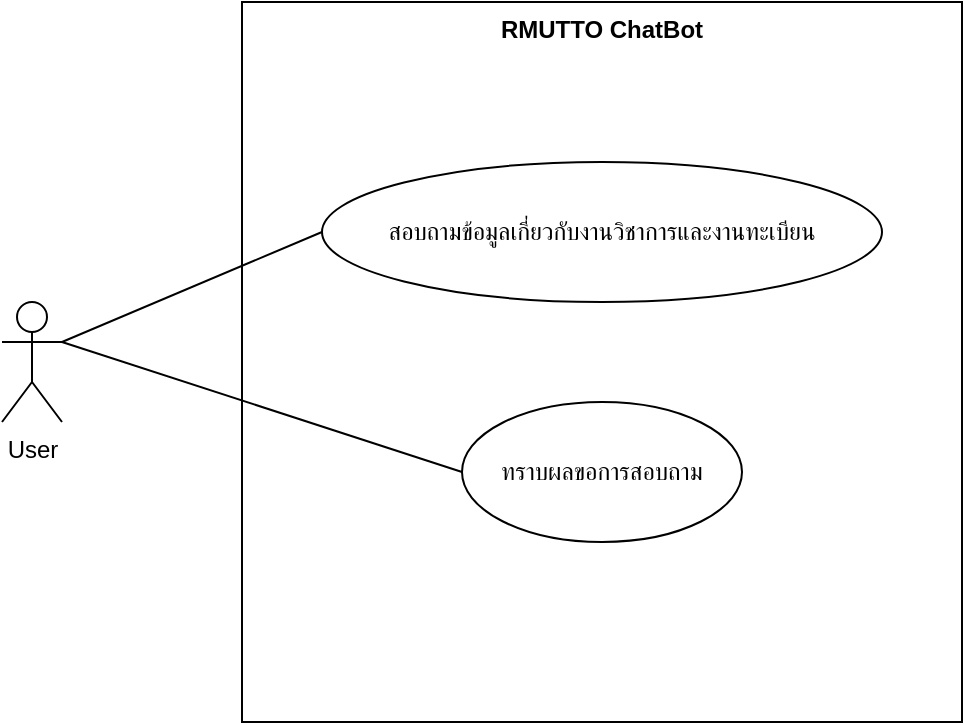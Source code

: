 <mxfile version="14.3.0" type="device" pages="3"><diagram id="DqHVZfxWx4HYeNCf5-bE" name="Page-1"><mxGraphModel dx="946" dy="537" grid="1" gridSize="10" guides="1" tooltips="1" connect="1" arrows="1" fold="1" page="1" pageScale="1" pageWidth="827" pageHeight="1169" math="0" shadow="0"><root><mxCell id="0"/><mxCell id="1" parent="0"/><mxCell id="2y88R8PZBNpQ7_4atmE4-3" value="RMUTTO ChatBot" style="shape=rect;html=1;verticalAlign=top;fontStyle=1;whiteSpace=wrap;align=center;" parent="1" vertex="1"><mxGeometry x="320" y="120" width="360" height="360" as="geometry"/></mxCell><mxCell id="2y88R8PZBNpQ7_4atmE4-4" value="สอบถามข้อมูลเกี่ยวกับงานวิชาการและงานทะเบียน" style="ellipse;whiteSpace=wrap;html=1;" parent="1" vertex="1"><mxGeometry x="360" y="200" width="280" height="70" as="geometry"/></mxCell><mxCell id="2y88R8PZBNpQ7_4atmE4-5" value="User" style="shape=umlActor;verticalLabelPosition=bottom;verticalAlign=top;html=1;outlineConnect=0;" parent="1" vertex="1"><mxGeometry x="200" y="270" width="30" height="60" as="geometry"/></mxCell><mxCell id="2y88R8PZBNpQ7_4atmE4-6" value="ทราบผลขอการสอบถาม" style="ellipse;whiteSpace=wrap;html=1;" parent="1" vertex="1"><mxGeometry x="430" y="320" width="140" height="70" as="geometry"/></mxCell><mxCell id="2y88R8PZBNpQ7_4atmE4-8" value="" style="edgeStyle=none;html=1;endArrow=none;verticalAlign=bottom;exitX=1;exitY=0.333;exitDx=0;exitDy=0;exitPerimeter=0;entryX=0;entryY=0.5;entryDx=0;entryDy=0;" parent="1" source="2y88R8PZBNpQ7_4atmE4-5" target="2y88R8PZBNpQ7_4atmE4-4" edge="1"><mxGeometry width="160" relative="1" as="geometry"><mxPoint x="253" y="260" as="sourcePoint"/><mxPoint x="413" y="260" as="targetPoint"/></mxGeometry></mxCell><mxCell id="2y88R8PZBNpQ7_4atmE4-9" value="" style="edgeStyle=none;html=1;endArrow=none;verticalAlign=bottom;entryX=0;entryY=0.5;entryDx=0;entryDy=0;exitX=1;exitY=0.333;exitDx=0;exitDy=0;exitPerimeter=0;" parent="1" source="2y88R8PZBNpQ7_4atmE4-5" target="2y88R8PZBNpQ7_4atmE4-6" edge="1"><mxGeometry width="160" relative="1" as="geometry"><mxPoint x="250" y="375" as="sourcePoint"/><mxPoint x="380.0" y="300" as="targetPoint"/></mxGeometry></mxCell></root></mxGraphModel></diagram><diagram id="d4GaN6RmOR-crb81qIOh" name="Page-2"><mxGraphModel dx="946" dy="537" grid="1" gridSize="10" guides="1" tooltips="1" connect="1" arrows="1" fold="1" page="1" pageScale="1" pageWidth="827" pageHeight="1169" math="0" shadow="0"><root><mxCell id="XVyI_3vHU8G1hppkBEDr-0"/><mxCell id="XVyI_3vHU8G1hppkBEDr-1" parent="XVyI_3vHU8G1hppkBEDr-0"/><mxCell id="EIH2WhzaunS9ERR1agGq-1" value="RMUTTO ChatBot" style="shape=rect;html=1;verticalAlign=top;fontStyle=1;whiteSpace=wrap;align=center;" parent="XVyI_3vHU8G1hppkBEDr-1" vertex="1"><mxGeometry x="320" y="120" width="360" height="580" as="geometry"/></mxCell><mxCell id="EIH2WhzaunS9ERR1agGq-2" value="เข้าสู่ระบบ" style="ellipse;whiteSpace=wrap;html=1;" parent="XVyI_3vHU8G1hppkBEDr-1" vertex="1"><mxGeometry x="430" y="200" width="140" height="70" as="geometry"/></mxCell><mxCell id="EIH2WhzaunS9ERR1agGq-3" value="Admin" style="shape=umlActor;verticalLabelPosition=bottom;verticalAlign=top;html=1;outlineConnect=0;" parent="XVyI_3vHU8G1hppkBEDr-1" vertex="1"><mxGeometry x="230" y="380" width="30" height="60" as="geometry"/></mxCell><mxCell id="EIH2WhzaunS9ERR1agGq-4" value="ดูข้อมูลทั้งหมดของแชตบอท" style="ellipse;whiteSpace=wrap;html=1;" parent="XVyI_3vHU8G1hppkBEDr-1" vertex="1"><mxGeometry x="410" y="289" width="180" height="70" as="geometry"/></mxCell><mxCell id="EIH2WhzaunS9ERR1agGq-7" value="แก้ไขข้อมูลของแชตบอท" style="ellipse;whiteSpace=wrap;html=1;" parent="XVyI_3vHU8G1hppkBEDr-1" vertex="1"><mxGeometry x="415" y="470" width="170" height="70" as="geometry"/></mxCell><mxCell id="EIH2WhzaunS9ERR1agGq-8" value="เพิ่มข้อมูลของแชตบอท" style="ellipse;whiteSpace=wrap;html=1;" parent="XVyI_3vHU8G1hppkBEDr-1" vertex="1"><mxGeometry x="410" y="380" width="180" height="70" as="geometry"/></mxCell><mxCell id="EIH2WhzaunS9ERR1agGq-9" value="ลบข้อมูลของแชตบอท" style="ellipse;whiteSpace=wrap;html=1;" parent="XVyI_3vHU8G1hppkBEDr-1" vertex="1"><mxGeometry x="415" y="560" width="170" height="70" as="geometry"/></mxCell><mxCell id="EIH2WhzaunS9ERR1agGq-12" value="" style="edgeStyle=none;html=1;endArrow=none;verticalAlign=bottom;exitX=1;exitY=0.333;exitDx=0;exitDy=0;exitPerimeter=0;entryX=0;entryY=0.5;entryDx=0;entryDy=0;" parent="XVyI_3vHU8G1hppkBEDr-1" source="EIH2WhzaunS9ERR1agGq-3" target="EIH2WhzaunS9ERR1agGq-4" edge="1"><mxGeometry width="160" relative="1" as="geometry"><mxPoint x="255" y="420" as="sourcePoint"/><mxPoint x="440" y="245" as="targetPoint"/></mxGeometry></mxCell><mxCell id="EIH2WhzaunS9ERR1agGq-13" value="" style="edgeStyle=none;html=1;endArrow=none;verticalAlign=bottom;exitX=1;exitY=0.333;exitDx=0;exitDy=0;exitPerimeter=0;entryX=0;entryY=0.5;entryDx=0;entryDy=0;" parent="XVyI_3vHU8G1hppkBEDr-1" source="EIH2WhzaunS9ERR1agGq-3" target="EIH2WhzaunS9ERR1agGq-8" edge="1"><mxGeometry width="160" relative="1" as="geometry"><mxPoint x="265" y="430" as="sourcePoint"/><mxPoint x="450" y="255" as="targetPoint"/></mxGeometry></mxCell><mxCell id="EIH2WhzaunS9ERR1agGq-14" value="" style="edgeStyle=none;html=1;endArrow=none;verticalAlign=bottom;exitX=1;exitY=0.333;exitDx=0;exitDy=0;exitPerimeter=0;entryX=0;entryY=0.5;entryDx=0;entryDy=0;" parent="XVyI_3vHU8G1hppkBEDr-1" source="EIH2WhzaunS9ERR1agGq-3" target="EIH2WhzaunS9ERR1agGq-7" edge="1"><mxGeometry width="160" relative="1" as="geometry"><mxPoint x="275" y="440" as="sourcePoint"/><mxPoint x="460" y="265" as="targetPoint"/></mxGeometry></mxCell><mxCell id="EIH2WhzaunS9ERR1agGq-15" value="" style="edgeStyle=none;html=1;endArrow=none;verticalAlign=bottom;exitX=1;exitY=0.333;exitDx=0;exitDy=0;exitPerimeter=0;entryX=0;entryY=0.5;entryDx=0;entryDy=0;" parent="XVyI_3vHU8G1hppkBEDr-1" source="EIH2WhzaunS9ERR1agGq-3" target="EIH2WhzaunS9ERR1agGq-2" edge="1"><mxGeometry width="160" relative="1" as="geometry"><mxPoint x="285" y="450" as="sourcePoint"/><mxPoint x="470" y="275" as="targetPoint"/></mxGeometry></mxCell><mxCell id="EIH2WhzaunS9ERR1agGq-16" value="" style="edgeStyle=none;html=1;endArrow=none;verticalAlign=bottom;exitX=1;exitY=0.333;exitDx=0;exitDy=0;exitPerimeter=0;entryX=0;entryY=0.5;entryDx=0;entryDy=0;" parent="XVyI_3vHU8G1hppkBEDr-1" source="EIH2WhzaunS9ERR1agGq-3" target="EIH2WhzaunS9ERR1agGq-9" edge="1"><mxGeometry width="160" relative="1" as="geometry"><mxPoint x="295" y="460" as="sourcePoint"/><mxPoint x="480" y="285" as="targetPoint"/></mxGeometry></mxCell></root></mxGraphModel></diagram><diagram id="SCIoZCHHIa6uikF_ZC5B" name="Page-3"><mxGraphModel dx="946" dy="537" grid="1" gridSize="10" guides="1" tooltips="1" connect="1" arrows="1" fold="1" page="1" pageScale="1" pageWidth="827" pageHeight="1169" math="0" shadow="0"><root><mxCell id="QrquKXP8646fQ8S5RhtU-0"/><mxCell id="QrquKXP8646fQ8S5RhtU-1" parent="QrquKXP8646fQ8S5RhtU-0"/></root></mxGraphModel></diagram></mxfile>